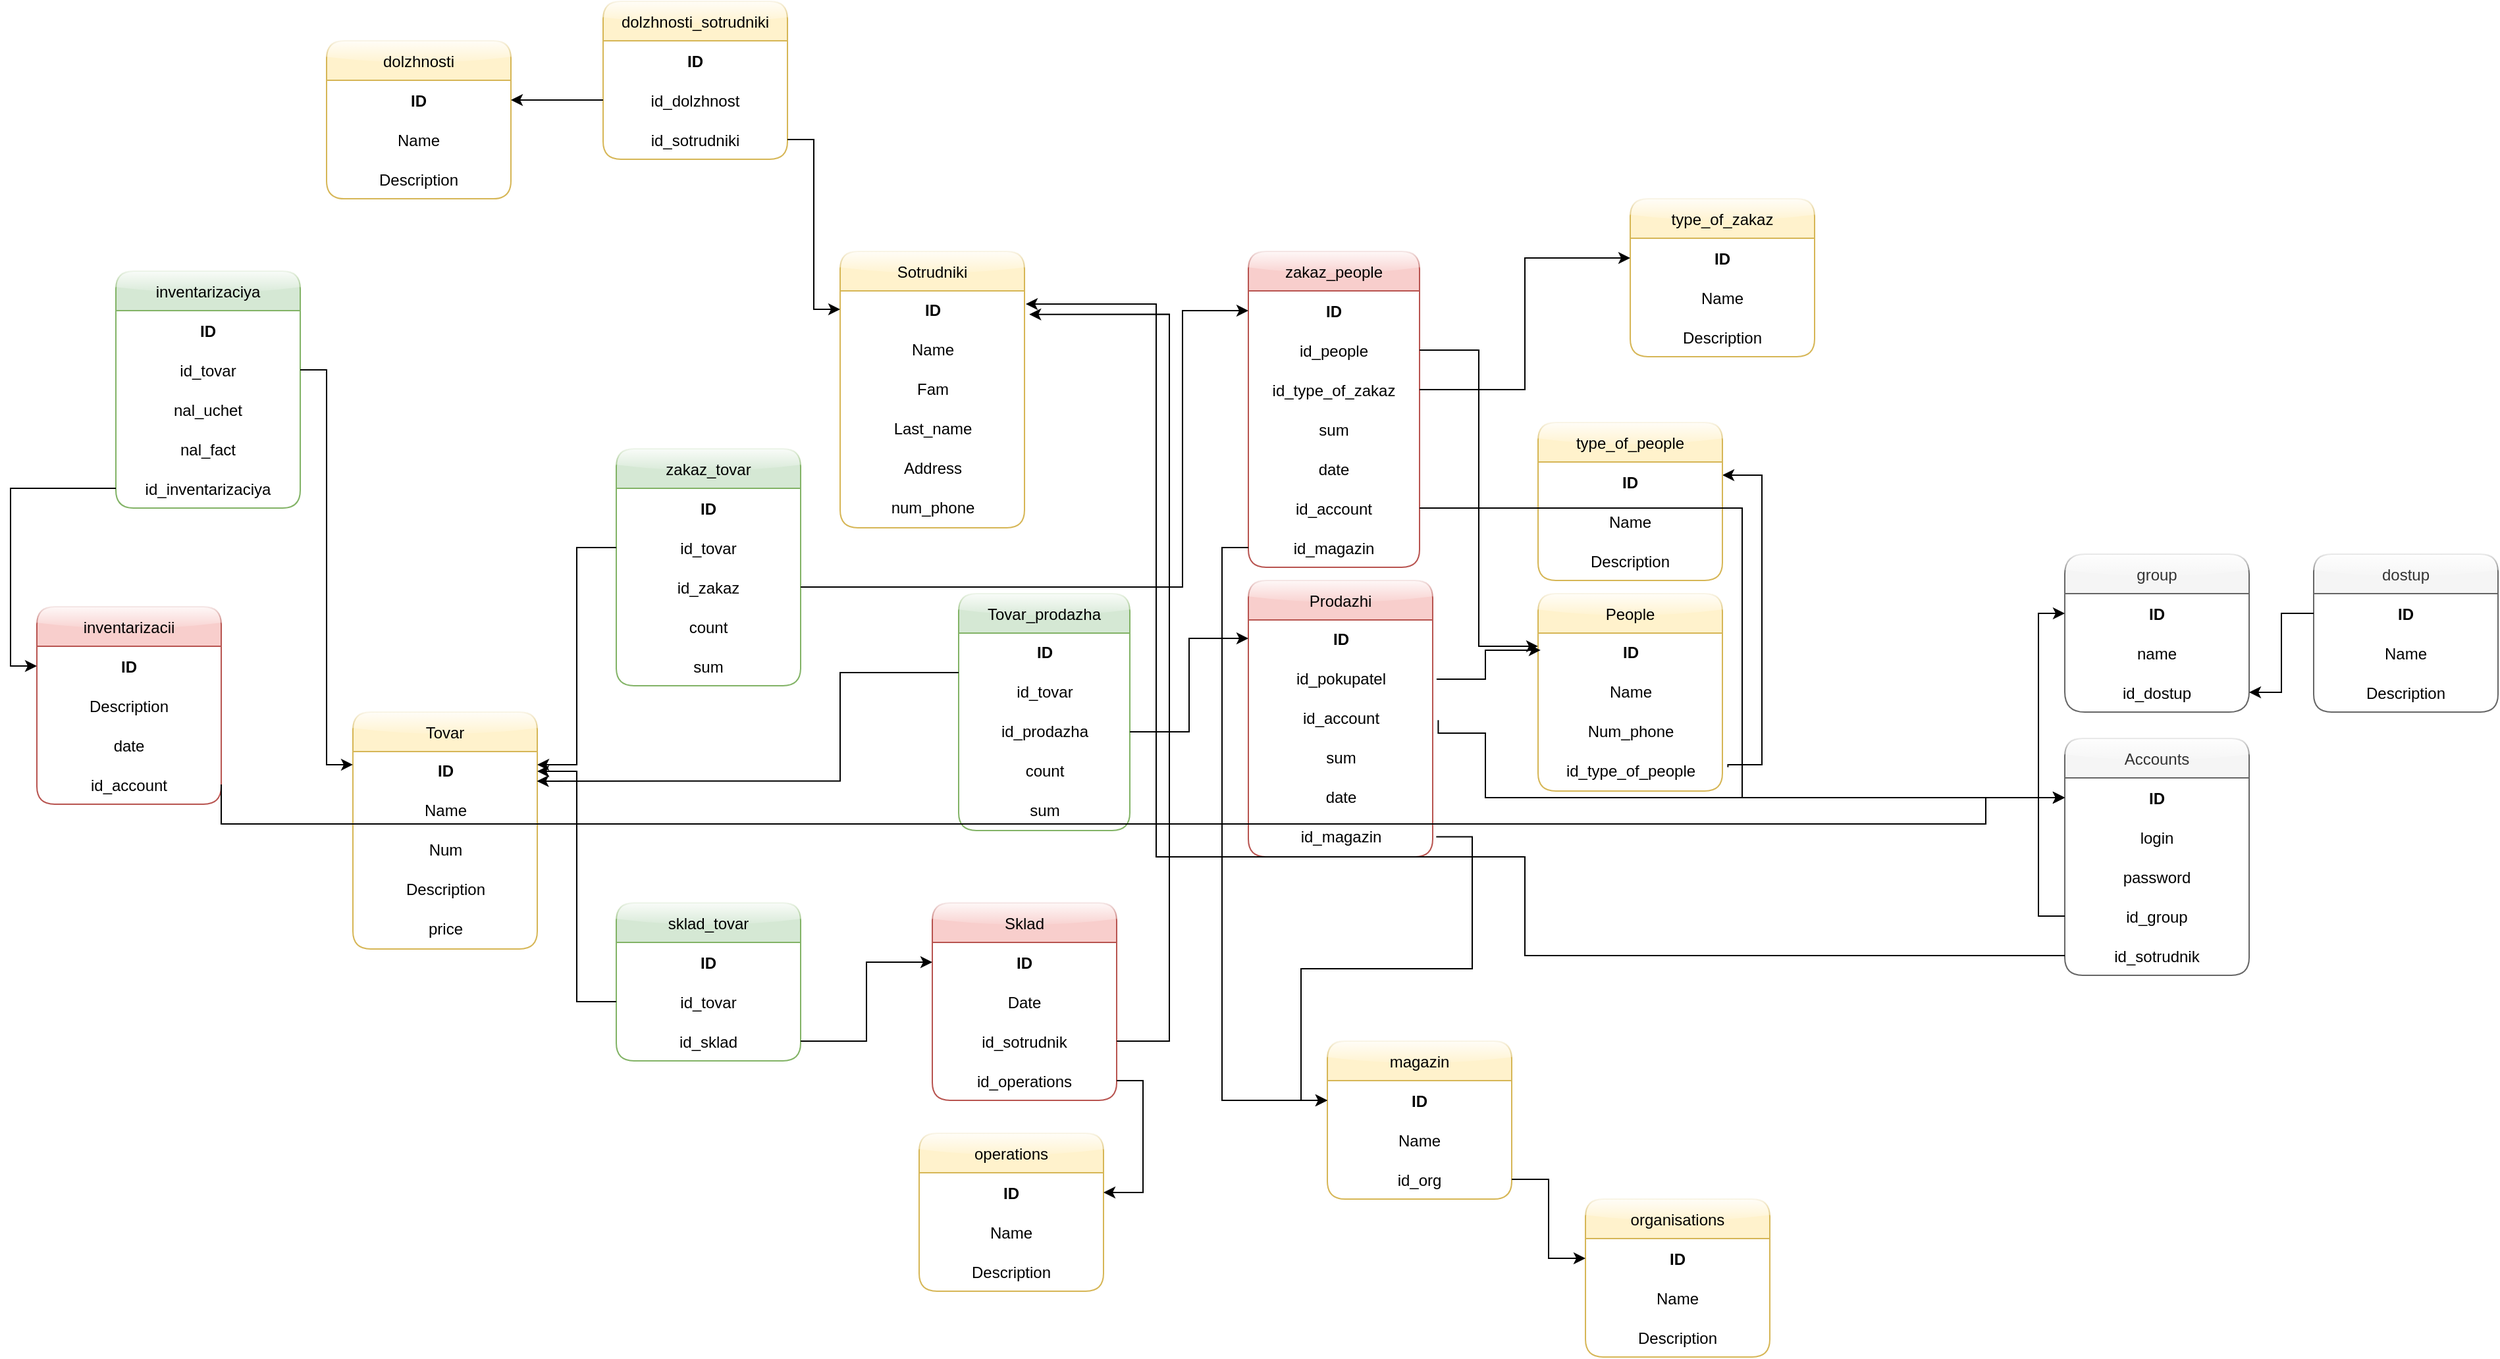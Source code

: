 <mxfile version="20.7.4" type="github">
  <diagram name="Page-1" id="efa7a0a1-bf9b-a30e-e6df-94a7791c09e9">
    <mxGraphModel dx="2095" dy="448" grid="1" gridSize="10" guides="1" tooltips="1" connect="1" arrows="1" fold="1" page="1" pageScale="1" pageWidth="826" pageHeight="1169" background="none" math="0" shadow="0">
      <root>
        <mxCell id="0" />
        <mxCell id="1" parent="0" />
        <mxCell id="s89cc9zzyMiPVLk8geK5-11" style="edgeStyle=orthogonalEdgeStyle;rounded=0;orthogonalLoop=1;jettySize=auto;html=1;exitX=1.03;exitY=0.395;exitDx=0;exitDy=0;exitPerimeter=0;" edge="1" parent="1" source="s89cc9zzyMiPVLk8geK5-10" target="s89cc9zzyMiPVLk8geK5-2">
          <mxGeometry relative="1" as="geometry">
            <mxPoint x="791" y="680" as="sourcePoint" />
            <Array as="points">
              <mxPoint x="794" y="670" />
              <mxPoint x="820" y="670" />
              <mxPoint x="820" y="450" />
            </Array>
          </mxGeometry>
        </mxCell>
        <mxCell id="ebfX2xSwdslehIs39QLn-114" value="People" style="swimlane;fontStyle=0;childLayout=stackLayout;horizontal=1;startSize=30;horizontalStack=0;resizeParent=1;resizeParentMax=0;resizeLast=0;collapsible=1;marginBottom=0;fillColor=#fff2cc;strokeColor=#d6b656;swimlaneFillColor=default;perimeterSpacing=1;rounded=1;shadow=0;sketch=0;glass=1;swimlaneLine=1;" parent="1" vertex="1">
          <mxGeometry x="650" y="540" width="140" height="150" as="geometry" />
        </mxCell>
        <mxCell id="ebfX2xSwdslehIs39QLn-123" value="&lt;div align=&quot;center&quot;&gt;&lt;b&gt;ID&lt;/b&gt;&lt;/div&gt;" style="text;html=1;align=center;verticalAlign=middle;resizable=0;points=[];autosize=1;strokeColor=none;fillColor=none;" parent="ebfX2xSwdslehIs39QLn-114" vertex="1">
          <mxGeometry y="30" width="140" height="30" as="geometry" />
        </mxCell>
        <mxCell id="ebfX2xSwdslehIs39QLn-129" value="Name" style="text;html=1;align=center;verticalAlign=middle;resizable=0;points=[];autosize=1;strokeColor=none;fillColor=none;" parent="ebfX2xSwdslehIs39QLn-114" vertex="1">
          <mxGeometry y="60" width="140" height="30" as="geometry" />
        </mxCell>
        <mxCell id="ebfX2xSwdslehIs39QLn-132" value="Num_phone" style="text;html=1;align=center;verticalAlign=middle;resizable=0;points=[];autosize=1;strokeColor=none;fillColor=none;" parent="ebfX2xSwdslehIs39QLn-114" vertex="1">
          <mxGeometry y="90" width="140" height="30" as="geometry" />
        </mxCell>
        <mxCell id="s89cc9zzyMiPVLk8geK5-10" value="id_type_of_people" style="text;html=1;align=center;verticalAlign=middle;resizable=0;points=[];autosize=1;strokeColor=none;fillColor=none;" vertex="1" parent="ebfX2xSwdslehIs39QLn-114">
          <mxGeometry y="120" width="140" height="30" as="geometry" />
        </mxCell>
        <mxCell id="wyc7OIWixu-rkBDjUx6X-9" style="edgeStyle=orthogonalEdgeStyle;rounded=0;orthogonalLoop=1;jettySize=auto;html=1;exitX=1.021;exitY=0.5;exitDx=0;exitDy=0;entryX=0.014;entryY=0.433;entryDx=0;entryDy=0;entryPerimeter=0;exitPerimeter=0;" parent="1" source="ebfX2xSwdslehIs39QLn-137" target="ebfX2xSwdslehIs39QLn-123" edge="1">
          <mxGeometry relative="1" as="geometry" />
        </mxCell>
        <mxCell id="s89cc9zzyMiPVLk8geK5-16" style="edgeStyle=orthogonalEdgeStyle;rounded=0;orthogonalLoop=1;jettySize=auto;html=1;exitX=1.03;exitY=0.538;exitDx=0;exitDy=0;entryX=0;entryY=0.5;entryDx=0;entryDy=0;exitPerimeter=0;" edge="1" parent="1" source="ebfX2xSwdslehIs39QLn-138" target="wyc7OIWixu-rkBDjUx6X-126">
          <mxGeometry relative="1" as="geometry">
            <Array as="points">
              <mxPoint x="610" y="646" />
              <mxPoint x="610" y="695" />
            </Array>
          </mxGeometry>
        </mxCell>
        <mxCell id="ebfX2xSwdslehIs39QLn-124" value="Prodazhi" style="swimlane;fontStyle=0;childLayout=stackLayout;horizontal=1;startSize=30;horizontalStack=0;resizeParent=1;resizeParentMax=0;resizeLast=0;collapsible=1;marginBottom=0;fillColor=#f8cecc;strokeColor=#b85450;swimlaneFillColor=default;rounded=1;shadow=0;sketch=0;glass=1;" parent="1" vertex="1">
          <mxGeometry x="430" y="530" width="140" height="210" as="geometry" />
        </mxCell>
        <mxCell id="ebfX2xSwdslehIs39QLn-125" value="&lt;div align=&quot;center&quot;&gt;&lt;b&gt;ID&lt;/b&gt;&lt;/div&gt;" style="text;html=1;align=center;verticalAlign=middle;resizable=0;points=[];autosize=1;strokeColor=none;fillColor=none;" parent="ebfX2xSwdslehIs39QLn-124" vertex="1">
          <mxGeometry y="30" width="140" height="30" as="geometry" />
        </mxCell>
        <mxCell id="ebfX2xSwdslehIs39QLn-137" value="id_pokupatel" style="text;html=1;align=center;verticalAlign=middle;resizable=0;points=[];autosize=1;strokeColor=none;fillColor=none;" parent="ebfX2xSwdslehIs39QLn-124" vertex="1">
          <mxGeometry y="60" width="140" height="30" as="geometry" />
        </mxCell>
        <mxCell id="ebfX2xSwdslehIs39QLn-138" value="id_account" style="text;html=1;align=center;verticalAlign=middle;resizable=0;points=[];autosize=1;strokeColor=none;fillColor=none;" parent="ebfX2xSwdslehIs39QLn-124" vertex="1">
          <mxGeometry y="90" width="140" height="30" as="geometry" />
        </mxCell>
        <mxCell id="wyc7OIWixu-rkBDjUx6X-6" value="sum" style="text;html=1;align=center;verticalAlign=middle;resizable=0;points=[];autosize=1;strokeColor=none;fillColor=none;" parent="ebfX2xSwdslehIs39QLn-124" vertex="1">
          <mxGeometry y="120" width="140" height="30" as="geometry" />
        </mxCell>
        <mxCell id="wyc7OIWixu-rkBDjUx6X-7" value="date" style="text;html=1;align=center;verticalAlign=middle;resizable=0;points=[];autosize=1;strokeColor=none;fillColor=none;rotation=0;" parent="ebfX2xSwdslehIs39QLn-124" vertex="1">
          <mxGeometry y="150" width="140" height="30" as="geometry" />
        </mxCell>
        <mxCell id="s89cc9zzyMiPVLk8geK5-20" value="id_magazin" style="text;html=1;align=center;verticalAlign=middle;resizable=0;points=[];autosize=1;strokeColor=none;fillColor=none;rotation=0;" vertex="1" parent="ebfX2xSwdslehIs39QLn-124">
          <mxGeometry y="180" width="140" height="30" as="geometry" />
        </mxCell>
        <mxCell id="wyc7OIWixu-rkBDjUx6X-10" value="Tovar_prodazha" style="swimlane;fontStyle=0;childLayout=stackLayout;horizontal=1;startSize=30;horizontalStack=0;resizeParent=1;resizeParentMax=0;resizeLast=0;collapsible=1;marginBottom=0;fillColor=#d5e8d4;strokeColor=#82b366;swimlaneFillColor=default;rounded=1;shadow=0;sketch=0;glass=1;" parent="1" vertex="1">
          <mxGeometry x="210" y="540" width="130" height="180" as="geometry" />
        </mxCell>
        <mxCell id="wyc7OIWixu-rkBDjUx6X-11" value="&lt;div align=&quot;center&quot;&gt;&lt;b&gt;ID&lt;/b&gt;&lt;/div&gt;" style="text;html=1;align=center;verticalAlign=middle;resizable=0;points=[];autosize=1;strokeColor=none;fillColor=none;" parent="wyc7OIWixu-rkBDjUx6X-10" vertex="1">
          <mxGeometry y="30" width="130" height="30" as="geometry" />
        </mxCell>
        <mxCell id="wyc7OIWixu-rkBDjUx6X-12" value="id_tovar" style="text;html=1;align=center;verticalAlign=middle;resizable=0;points=[];autosize=1;strokeColor=none;fillColor=none;" parent="wyc7OIWixu-rkBDjUx6X-10" vertex="1">
          <mxGeometry y="60" width="130" height="30" as="geometry" />
        </mxCell>
        <mxCell id="wyc7OIWixu-rkBDjUx6X-13" value="id_prodazha" style="text;html=1;align=center;verticalAlign=middle;resizable=0;points=[];autosize=1;strokeColor=none;fillColor=none;" parent="wyc7OIWixu-rkBDjUx6X-10" vertex="1">
          <mxGeometry y="90" width="130" height="30" as="geometry" />
        </mxCell>
        <mxCell id="wyc7OIWixu-rkBDjUx6X-14" value="count" style="text;html=1;align=center;verticalAlign=middle;resizable=0;points=[];autosize=1;strokeColor=none;fillColor=none;" parent="wyc7OIWixu-rkBDjUx6X-10" vertex="1">
          <mxGeometry y="120" width="130" height="30" as="geometry" />
        </mxCell>
        <mxCell id="wyc7OIWixu-rkBDjUx6X-15" value="sum" style="text;html=1;align=center;verticalAlign=middle;resizable=0;points=[];autosize=1;strokeColor=none;fillColor=none;" parent="wyc7OIWixu-rkBDjUx6X-10" vertex="1">
          <mxGeometry y="150" width="130" height="30" as="geometry" />
        </mxCell>
        <mxCell id="wyc7OIWixu-rkBDjUx6X-17" value="Tovar" style="swimlane;fontStyle=0;childLayout=stackLayout;horizontal=1;startSize=30;horizontalStack=0;resizeParent=1;resizeParentMax=0;resizeLast=0;collapsible=1;marginBottom=0;fillColor=#fff2cc;strokeColor=#d6b656;swimlaneFillColor=default;rounded=1;shadow=0;sketch=0;glass=1;" parent="1" vertex="1">
          <mxGeometry x="-250" y="630" width="140" height="180" as="geometry" />
        </mxCell>
        <mxCell id="wyc7OIWixu-rkBDjUx6X-18" value="&lt;div align=&quot;center&quot;&gt;&lt;b&gt;ID&lt;/b&gt;&lt;/div&gt;" style="text;html=1;align=center;verticalAlign=middle;resizable=0;points=[];autosize=1;strokeColor=none;fillColor=none;" parent="wyc7OIWixu-rkBDjUx6X-17" vertex="1">
          <mxGeometry y="30" width="140" height="30" as="geometry" />
        </mxCell>
        <mxCell id="wyc7OIWixu-rkBDjUx6X-19" value="Name" style="text;html=1;align=center;verticalAlign=middle;resizable=0;points=[];autosize=1;strokeColor=none;fillColor=none;" parent="wyc7OIWixu-rkBDjUx6X-17" vertex="1">
          <mxGeometry y="60" width="140" height="30" as="geometry" />
        </mxCell>
        <mxCell id="wyc7OIWixu-rkBDjUx6X-20" value="Num" style="text;html=1;align=center;verticalAlign=middle;resizable=0;points=[];autosize=1;strokeColor=none;fillColor=none;" parent="wyc7OIWixu-rkBDjUx6X-17" vertex="1">
          <mxGeometry y="90" width="140" height="30" as="geometry" />
        </mxCell>
        <mxCell id="wyc7OIWixu-rkBDjUx6X-21" value="Description" style="text;html=1;align=center;verticalAlign=middle;resizable=0;points=[];autosize=1;strokeColor=none;fillColor=none;" parent="wyc7OIWixu-rkBDjUx6X-17" vertex="1">
          <mxGeometry y="120" width="140" height="30" as="geometry" />
        </mxCell>
        <mxCell id="wyc7OIWixu-rkBDjUx6X-22" value="price" style="text;html=1;align=center;verticalAlign=middle;resizable=0;points=[];autosize=1;strokeColor=none;fillColor=none;" parent="wyc7OIWixu-rkBDjUx6X-17" vertex="1">
          <mxGeometry y="150" width="140" height="30" as="geometry" />
        </mxCell>
        <mxCell id="wyc7OIWixu-rkBDjUx6X-24" style="edgeStyle=orthogonalEdgeStyle;rounded=0;orthogonalLoop=1;jettySize=auto;html=1;entryX=0;entryY=0.467;entryDx=0;entryDy=0;entryPerimeter=0;" parent="1" source="wyc7OIWixu-rkBDjUx6X-13" target="ebfX2xSwdslehIs39QLn-125" edge="1">
          <mxGeometry relative="1" as="geometry" />
        </mxCell>
        <mxCell id="wyc7OIWixu-rkBDjUx6X-25" value="Sotrudniki" style="swimlane;fontStyle=0;childLayout=stackLayout;horizontal=1;startSize=30;horizontalStack=0;resizeParent=1;resizeParentMax=0;resizeLast=0;collapsible=1;marginBottom=0;fillColor=#fff2cc;strokeColor=#d6b656;gradientColor=none;swimlaneFillColor=default;rounded=1;shadow=0;sketch=0;glass=1;" parent="1" vertex="1">
          <mxGeometry x="120" y="280" width="140" height="210" as="geometry">
            <mxRectangle x="90" y="280" width="100" height="30" as="alternateBounds" />
          </mxGeometry>
        </mxCell>
        <mxCell id="wyc7OIWixu-rkBDjUx6X-26" value="&lt;div align=&quot;center&quot;&gt;&lt;b&gt;ID&lt;/b&gt;&lt;/div&gt;" style="text;html=1;align=center;verticalAlign=middle;resizable=0;points=[];autosize=1;strokeColor=none;fillColor=none;" parent="wyc7OIWixu-rkBDjUx6X-25" vertex="1">
          <mxGeometry y="30" width="140" height="30" as="geometry" />
        </mxCell>
        <mxCell id="wyc7OIWixu-rkBDjUx6X-27" value="Name" style="text;html=1;align=center;verticalAlign=middle;resizable=0;points=[];autosize=1;strokeColor=none;fillColor=none;" parent="wyc7OIWixu-rkBDjUx6X-25" vertex="1">
          <mxGeometry y="60" width="140" height="30" as="geometry" />
        </mxCell>
        <mxCell id="wyc7OIWixu-rkBDjUx6X-28" value="Fam" style="text;html=1;align=center;verticalAlign=middle;resizable=0;points=[];autosize=1;strokeColor=none;fillColor=none;" parent="wyc7OIWixu-rkBDjUx6X-25" vertex="1">
          <mxGeometry y="90" width="140" height="30" as="geometry" />
        </mxCell>
        <mxCell id="wyc7OIWixu-rkBDjUx6X-29" value="Last_name" style="text;html=1;align=center;verticalAlign=middle;resizable=0;points=[];autosize=1;strokeColor=none;fillColor=none;" parent="wyc7OIWixu-rkBDjUx6X-25" vertex="1">
          <mxGeometry y="120" width="140" height="30" as="geometry" />
        </mxCell>
        <mxCell id="wyc7OIWixu-rkBDjUx6X-42" value="Address" style="text;html=1;align=center;verticalAlign=middle;resizable=0;points=[];autosize=1;strokeColor=none;fillColor=none;" parent="wyc7OIWixu-rkBDjUx6X-25" vertex="1">
          <mxGeometry y="150" width="140" height="30" as="geometry" />
        </mxCell>
        <mxCell id="wyc7OIWixu-rkBDjUx6X-43" value="num_phone" style="text;html=1;align=center;verticalAlign=middle;resizable=0;points=[];autosize=1;strokeColor=none;fillColor=none;" parent="wyc7OIWixu-rkBDjUx6X-25" vertex="1">
          <mxGeometry y="180" width="140" height="30" as="geometry" />
        </mxCell>
        <mxCell id="wyc7OIWixu-rkBDjUx6X-46" value="dolzhnosti" style="swimlane;fontStyle=0;childLayout=stackLayout;horizontal=1;startSize=30;horizontalStack=0;resizeParent=1;resizeParentMax=0;resizeLast=0;collapsible=1;marginBottom=0;rounded=1;shadow=0;glass=1;sketch=0;gradientColor=none;fillColor=#fff2cc;strokeColor=#d6b656;swimlaneFillColor=default;" parent="1" vertex="1">
          <mxGeometry x="-270" y="120" width="140" height="120" as="geometry" />
        </mxCell>
        <mxCell id="wyc7OIWixu-rkBDjUx6X-47" value="ID" style="text;strokeColor=none;fillColor=none;align=center;verticalAlign=middle;spacingLeft=4;spacingRight=4;overflow=hidden;points=[[0,0.5],[1,0.5]];portConstraint=eastwest;rotatable=0;rounded=1;shadow=0;glass=1;sketch=0;fontStyle=1" parent="wyc7OIWixu-rkBDjUx6X-46" vertex="1">
          <mxGeometry y="30" width="140" height="30" as="geometry" />
        </mxCell>
        <mxCell id="wyc7OIWixu-rkBDjUx6X-55" value="Name" style="text;strokeColor=none;fillColor=none;align=center;verticalAlign=middle;spacingLeft=4;spacingRight=4;overflow=hidden;points=[[0,0.5],[1,0.5]];portConstraint=eastwest;rotatable=0;rounded=1;shadow=0;glass=1;sketch=0;fontStyle=0" parent="wyc7OIWixu-rkBDjUx6X-46" vertex="1">
          <mxGeometry y="60" width="140" height="30" as="geometry" />
        </mxCell>
        <mxCell id="wyc7OIWixu-rkBDjUx6X-56" value="Description" style="text;strokeColor=none;fillColor=none;align=center;verticalAlign=middle;spacingLeft=4;spacingRight=4;overflow=hidden;points=[[0,0.5],[1,0.5]];portConstraint=eastwest;rotatable=0;rounded=1;shadow=0;glass=1;sketch=0;fontStyle=0" parent="wyc7OIWixu-rkBDjUx6X-46" vertex="1">
          <mxGeometry y="90" width="140" height="30" as="geometry" />
        </mxCell>
        <mxCell id="wyc7OIWixu-rkBDjUx6X-57" value="dolzhnosti_sotrudniki" style="swimlane;fontStyle=0;childLayout=stackLayout;horizontal=1;startSize=30;horizontalStack=0;resizeParent=1;resizeParentMax=0;resizeLast=0;collapsible=1;marginBottom=0;rounded=1;shadow=0;glass=1;sketch=0;gradientColor=none;fillColor=#fff2cc;strokeColor=#d6b656;swimlaneFillColor=default;" parent="1" vertex="1">
          <mxGeometry x="-60" y="90" width="140" height="120" as="geometry" />
        </mxCell>
        <mxCell id="wyc7OIWixu-rkBDjUx6X-58" value="ID" style="text;strokeColor=none;fillColor=none;align=center;verticalAlign=middle;spacingLeft=4;spacingRight=4;overflow=hidden;points=[[0,0.5],[1,0.5]];portConstraint=eastwest;rotatable=0;rounded=1;shadow=0;glass=1;sketch=0;fontStyle=1" parent="wyc7OIWixu-rkBDjUx6X-57" vertex="1">
          <mxGeometry y="30" width="140" height="30" as="geometry" />
        </mxCell>
        <mxCell id="wyc7OIWixu-rkBDjUx6X-59" value="id_dolzhnost" style="text;strokeColor=none;fillColor=none;align=center;verticalAlign=middle;spacingLeft=4;spacingRight=4;overflow=hidden;points=[[0,0.5],[1,0.5]];portConstraint=eastwest;rotatable=0;rounded=1;shadow=0;glass=1;sketch=0;fontStyle=0" parent="wyc7OIWixu-rkBDjUx6X-57" vertex="1">
          <mxGeometry y="60" width="140" height="30" as="geometry" />
        </mxCell>
        <mxCell id="wyc7OIWixu-rkBDjUx6X-60" value="id_sotrudniki" style="text;strokeColor=none;fillColor=none;align=center;verticalAlign=middle;spacingLeft=4;spacingRight=4;overflow=hidden;points=[[0,0.5],[1,0.5]];portConstraint=eastwest;rotatable=0;rounded=1;shadow=0;glass=1;sketch=0;fontStyle=0" parent="wyc7OIWixu-rkBDjUx6X-57" vertex="1">
          <mxGeometry y="90" width="140" height="30" as="geometry" />
        </mxCell>
        <mxCell id="wyc7OIWixu-rkBDjUx6X-61" style="edgeStyle=orthogonalEdgeStyle;rounded=0;orthogonalLoop=1;jettySize=auto;html=1;exitX=0;exitY=0.5;exitDx=0;exitDy=0;entryX=1;entryY=0.5;entryDx=0;entryDy=0;" parent="1" source="wyc7OIWixu-rkBDjUx6X-59" target="wyc7OIWixu-rkBDjUx6X-47" edge="1">
          <mxGeometry relative="1" as="geometry" />
        </mxCell>
        <mxCell id="wyc7OIWixu-rkBDjUx6X-62" style="edgeStyle=orthogonalEdgeStyle;rounded=0;orthogonalLoop=1;jettySize=auto;html=1;exitX=1;exitY=0.5;exitDx=0;exitDy=0;entryX=0;entryY=0.467;entryDx=0;entryDy=0;entryPerimeter=0;" parent="1" source="wyc7OIWixu-rkBDjUx6X-60" target="wyc7OIWixu-rkBDjUx6X-26" edge="1">
          <mxGeometry relative="1" as="geometry" />
        </mxCell>
        <mxCell id="wyc7OIWixu-rkBDjUx6X-63" value="Sklad" style="swimlane;fontStyle=0;childLayout=stackLayout;horizontal=1;startSize=30;horizontalStack=0;resizeParent=1;resizeParentMax=0;resizeLast=0;collapsible=1;marginBottom=0;rounded=1;shadow=0;glass=1;sketch=0;fillColor=#f8cecc;strokeColor=#b85450;swimlaneFillColor=default;" parent="1" vertex="1">
          <mxGeometry x="190" y="775" width="140" height="150" as="geometry" />
        </mxCell>
        <mxCell id="wyc7OIWixu-rkBDjUx6X-64" value="ID" style="text;strokeColor=none;fillColor=none;align=center;verticalAlign=middle;spacingLeft=4;spacingRight=4;overflow=hidden;points=[[0,0.5],[1,0.5]];portConstraint=eastwest;rotatable=0;rounded=1;shadow=0;glass=1;sketch=0;fontStyle=1" parent="wyc7OIWixu-rkBDjUx6X-63" vertex="1">
          <mxGeometry y="30" width="140" height="30" as="geometry" />
        </mxCell>
        <mxCell id="wyc7OIWixu-rkBDjUx6X-65" value="Date" style="text;strokeColor=none;fillColor=none;align=center;verticalAlign=middle;spacingLeft=4;spacingRight=4;overflow=hidden;points=[[0,0.5],[1,0.5]];portConstraint=eastwest;rotatable=0;rounded=1;shadow=0;glass=1;sketch=0;fontStyle=0" parent="wyc7OIWixu-rkBDjUx6X-63" vertex="1">
          <mxGeometry y="60" width="140" height="30" as="geometry" />
        </mxCell>
        <mxCell id="wyc7OIWixu-rkBDjUx6X-66" value="id_sotrudnik" style="text;strokeColor=none;fillColor=none;align=center;verticalAlign=middle;spacingLeft=4;spacingRight=4;overflow=hidden;points=[[0,0.5],[1,0.5]];portConstraint=eastwest;rotatable=0;rounded=1;shadow=0;glass=1;sketch=0;fontStyle=0" parent="wyc7OIWixu-rkBDjUx6X-63" vertex="1">
          <mxGeometry y="90" width="140" height="30" as="geometry" />
        </mxCell>
        <mxCell id="wyc7OIWixu-rkBDjUx6X-67" value="id_operations" style="text;strokeColor=none;fillColor=none;align=center;verticalAlign=middle;spacingLeft=4;spacingRight=4;overflow=hidden;points=[[0,0.5],[1,0.5]];portConstraint=eastwest;rotatable=0;rounded=1;shadow=0;glass=1;sketch=0;fontStyle=0" parent="wyc7OIWixu-rkBDjUx6X-63" vertex="1">
          <mxGeometry y="120" width="140" height="30" as="geometry" />
        </mxCell>
        <mxCell id="wyc7OIWixu-rkBDjUx6X-68" value="operations" style="swimlane;fontStyle=0;childLayout=stackLayout;horizontal=1;startSize=30;horizontalStack=0;resizeParent=1;resizeParentMax=0;resizeLast=0;collapsible=1;marginBottom=0;rounded=1;shadow=0;glass=1;sketch=0;gradientColor=none;fillColor=#fff2cc;strokeColor=#d6b656;swimlaneFillColor=default;" parent="1" vertex="1">
          <mxGeometry x="180" y="950" width="140" height="120" as="geometry" />
        </mxCell>
        <mxCell id="wyc7OIWixu-rkBDjUx6X-69" value="ID" style="text;strokeColor=none;fillColor=none;align=center;verticalAlign=middle;spacingLeft=4;spacingRight=4;overflow=hidden;points=[[0,0.5],[1,0.5]];portConstraint=eastwest;rotatable=0;rounded=1;shadow=0;glass=1;sketch=0;fontStyle=1" parent="wyc7OIWixu-rkBDjUx6X-68" vertex="1">
          <mxGeometry y="30" width="140" height="30" as="geometry" />
        </mxCell>
        <mxCell id="wyc7OIWixu-rkBDjUx6X-70" value="Name" style="text;strokeColor=none;fillColor=none;align=center;verticalAlign=middle;spacingLeft=4;spacingRight=4;overflow=hidden;points=[[0,0.5],[1,0.5]];portConstraint=eastwest;rotatable=0;rounded=1;shadow=0;glass=1;sketch=0;fontStyle=0" parent="wyc7OIWixu-rkBDjUx6X-68" vertex="1">
          <mxGeometry y="60" width="140" height="30" as="geometry" />
        </mxCell>
        <mxCell id="wyc7OIWixu-rkBDjUx6X-71" value="Description" style="text;strokeColor=none;fillColor=none;align=center;verticalAlign=middle;spacingLeft=4;spacingRight=4;overflow=hidden;points=[[0,0.5],[1,0.5]];portConstraint=eastwest;rotatable=0;rounded=1;shadow=0;glass=1;sketch=0;fontStyle=0" parent="wyc7OIWixu-rkBDjUx6X-68" vertex="1">
          <mxGeometry y="90" width="140" height="30" as="geometry" />
        </mxCell>
        <mxCell id="wyc7OIWixu-rkBDjUx6X-77" style="edgeStyle=orthogonalEdgeStyle;rounded=0;orthogonalLoop=1;jettySize=auto;html=1;exitX=1;exitY=0.5;exitDx=0;exitDy=0;entryX=1;entryY=0.5;entryDx=0;entryDy=0;" parent="1" source="wyc7OIWixu-rkBDjUx6X-67" target="wyc7OIWixu-rkBDjUx6X-69" edge="1">
          <mxGeometry relative="1" as="geometry" />
        </mxCell>
        <mxCell id="wyc7OIWixu-rkBDjUx6X-79" value="sklad_tovar" style="swimlane;fontStyle=0;childLayout=stackLayout;horizontal=1;startSize=30;horizontalStack=0;resizeParent=1;resizeParentMax=0;resizeLast=0;collapsible=1;marginBottom=0;rounded=1;shadow=0;glass=1;sketch=0;fillColor=#d5e8d4;strokeColor=#82b366;swimlaneFillColor=default;" parent="1" vertex="1">
          <mxGeometry x="-50" y="775" width="140" height="120" as="geometry" />
        </mxCell>
        <mxCell id="wyc7OIWixu-rkBDjUx6X-80" value="ID" style="text;strokeColor=none;fillColor=none;align=center;verticalAlign=middle;spacingLeft=4;spacingRight=4;overflow=hidden;points=[[0,0.5],[1,0.5]];portConstraint=eastwest;rotatable=0;rounded=1;shadow=0;glass=1;sketch=0;fontStyle=1" parent="wyc7OIWixu-rkBDjUx6X-79" vertex="1">
          <mxGeometry y="30" width="140" height="30" as="geometry" />
        </mxCell>
        <mxCell id="wyc7OIWixu-rkBDjUx6X-81" value="id_tovar" style="text;strokeColor=none;fillColor=none;align=center;verticalAlign=middle;spacingLeft=4;spacingRight=4;overflow=hidden;points=[[0,0.5],[1,0.5]];portConstraint=eastwest;rotatable=0;rounded=1;shadow=0;glass=1;sketch=0;fontStyle=0" parent="wyc7OIWixu-rkBDjUx6X-79" vertex="1">
          <mxGeometry y="60" width="140" height="30" as="geometry" />
        </mxCell>
        <mxCell id="wyc7OIWixu-rkBDjUx6X-82" value="id_sklad" style="text;strokeColor=none;fillColor=none;align=center;verticalAlign=middle;spacingLeft=4;spacingRight=4;overflow=hidden;points=[[0,0.5],[1,0.5]];portConstraint=eastwest;rotatable=0;rounded=1;shadow=0;glass=1;sketch=0;fontStyle=0" parent="wyc7OIWixu-rkBDjUx6X-79" vertex="1">
          <mxGeometry y="90" width="140" height="30" as="geometry" />
        </mxCell>
        <mxCell id="wyc7OIWixu-rkBDjUx6X-83" style="edgeStyle=orthogonalEdgeStyle;rounded=0;orthogonalLoop=1;jettySize=auto;html=1;exitX=1;exitY=0.5;exitDx=0;exitDy=0;entryX=0;entryY=0.5;entryDx=0;entryDy=0;" parent="1" source="wyc7OIWixu-rkBDjUx6X-82" target="wyc7OIWixu-rkBDjUx6X-64" edge="1">
          <mxGeometry relative="1" as="geometry" />
        </mxCell>
        <mxCell id="wyc7OIWixu-rkBDjUx6X-85" style="edgeStyle=orthogonalEdgeStyle;rounded=0;orthogonalLoop=1;jettySize=auto;html=1;entryX=0.998;entryY=0.748;entryDx=0;entryDy=0;entryPerimeter=0;" parent="1" source="wyc7OIWixu-rkBDjUx6X-12" target="wyc7OIWixu-rkBDjUx6X-18" edge="1">
          <mxGeometry relative="1" as="geometry">
            <Array as="points">
              <mxPoint x="120" y="600" />
              <mxPoint x="120" y="682" />
            </Array>
          </mxGeometry>
        </mxCell>
        <mxCell id="wyc7OIWixu-rkBDjUx6X-86" style="edgeStyle=orthogonalEdgeStyle;rounded=0;orthogonalLoop=1;jettySize=auto;html=1;entryX=1;entryY=0.5;entryDx=0;entryDy=0;entryPerimeter=0;" parent="1" source="wyc7OIWixu-rkBDjUx6X-81" target="wyc7OIWixu-rkBDjUx6X-18" edge="1">
          <mxGeometry relative="1" as="geometry" />
        </mxCell>
        <mxCell id="wyc7OIWixu-rkBDjUx6X-87" value="zakaz_people" style="swimlane;fontStyle=0;childLayout=stackLayout;horizontal=1;startSize=30;horizontalStack=0;resizeParent=1;resizeParentMax=0;resizeLast=0;collapsible=1;marginBottom=0;rounded=1;shadow=0;glass=1;sketch=0;fillColor=#f8cecc;strokeColor=#b85450;swimlaneFillColor=default;" parent="1" vertex="1">
          <mxGeometry x="430" y="280" width="130" height="240" as="geometry" />
        </mxCell>
        <mxCell id="wyc7OIWixu-rkBDjUx6X-88" value="ID" style="text;align=center;verticalAlign=middle;spacingLeft=4;spacingRight=4;overflow=hidden;points=[[0,0.5],[1,0.5]];portConstraint=eastwest;rotatable=0;rounded=1;shadow=0;glass=1;sketch=0;fontStyle=1" parent="wyc7OIWixu-rkBDjUx6X-87" vertex="1">
          <mxGeometry y="30" width="130" height="30" as="geometry" />
        </mxCell>
        <mxCell id="wyc7OIWixu-rkBDjUx6X-89" value="id_people" style="text;strokeColor=none;fillColor=none;align=center;verticalAlign=middle;spacingLeft=4;spacingRight=4;overflow=hidden;points=[[0,0.5],[1,0.5]];portConstraint=eastwest;rotatable=0;rounded=1;shadow=0;glass=1;sketch=0;fontStyle=0" parent="wyc7OIWixu-rkBDjUx6X-87" vertex="1">
          <mxGeometry y="60" width="130" height="30" as="geometry" />
        </mxCell>
        <mxCell id="wyc7OIWixu-rkBDjUx6X-92" value="id_type_of_zakaz" style="text;strokeColor=none;fillColor=none;align=center;verticalAlign=middle;spacingLeft=4;spacingRight=4;overflow=hidden;points=[[0,0.5],[1,0.5]];portConstraint=eastwest;rotatable=0;rounded=1;shadow=0;glass=1;sketch=0;fontStyle=0" parent="wyc7OIWixu-rkBDjUx6X-87" vertex="1">
          <mxGeometry y="90" width="130" height="30" as="geometry" />
        </mxCell>
        <mxCell id="wyc7OIWixu-rkBDjUx6X-91" value="sum" style="text;strokeColor=none;fillColor=none;align=center;verticalAlign=middle;spacingLeft=4;spacingRight=4;overflow=hidden;points=[[0,0.5],[1,0.5]];portConstraint=eastwest;rotatable=0;rounded=1;shadow=0;glass=1;sketch=0;fontStyle=0" parent="wyc7OIWixu-rkBDjUx6X-87" vertex="1">
          <mxGeometry y="120" width="130" height="30" as="geometry" />
        </mxCell>
        <mxCell id="wyc7OIWixu-rkBDjUx6X-90" value="date" style="text;strokeColor=none;fillColor=none;align=center;verticalAlign=middle;spacingLeft=4;spacingRight=4;overflow=hidden;points=[[0,0.5],[1,0.5]];portConstraint=eastwest;rotatable=0;rounded=1;shadow=0;glass=1;sketch=0;fontStyle=0" parent="wyc7OIWixu-rkBDjUx6X-87" vertex="1">
          <mxGeometry y="150" width="130" height="30" as="geometry" />
        </mxCell>
        <mxCell id="s89cc9zzyMiPVLk8geK5-14" value="id_account" style="text;strokeColor=none;fillColor=none;align=center;verticalAlign=middle;spacingLeft=4;spacingRight=4;overflow=hidden;points=[[0,0.5],[1,0.5]];portConstraint=eastwest;rotatable=0;rounded=1;shadow=0;glass=1;sketch=0;fontStyle=0" vertex="1" parent="wyc7OIWixu-rkBDjUx6X-87">
          <mxGeometry y="180" width="130" height="30" as="geometry" />
        </mxCell>
        <mxCell id="s89cc9zzyMiPVLk8geK5-21" value="id_magazin" style="text;strokeColor=none;fillColor=none;align=center;verticalAlign=middle;spacingLeft=4;spacingRight=4;overflow=hidden;points=[[0,0.5],[1,0.5]];portConstraint=eastwest;rotatable=0;rounded=1;shadow=0;glass=1;sketch=0;fontStyle=0" vertex="1" parent="wyc7OIWixu-rkBDjUx6X-87">
          <mxGeometry y="210" width="130" height="30" as="geometry" />
        </mxCell>
        <mxCell id="wyc7OIWixu-rkBDjUx6X-93" value="zakaz_tovar" style="swimlane;fontStyle=0;childLayout=stackLayout;horizontal=1;startSize=30;horizontalStack=0;resizeParent=1;resizeParentMax=0;resizeLast=0;collapsible=1;marginBottom=0;rounded=1;shadow=0;glass=1;sketch=0;fillColor=#d5e8d4;strokeColor=#82b366;swimlaneFillColor=default;" parent="1" vertex="1">
          <mxGeometry x="-50" y="430" width="140" height="180" as="geometry" />
        </mxCell>
        <mxCell id="wyc7OIWixu-rkBDjUx6X-94" value="ID" style="text;strokeColor=none;fillColor=none;align=center;verticalAlign=middle;spacingLeft=4;spacingRight=4;overflow=hidden;points=[[0,0.5],[1,0.5]];portConstraint=eastwest;rotatable=0;rounded=1;shadow=0;glass=1;sketch=0;fontStyle=1" parent="wyc7OIWixu-rkBDjUx6X-93" vertex="1">
          <mxGeometry y="30" width="140" height="30" as="geometry" />
        </mxCell>
        <mxCell id="wyc7OIWixu-rkBDjUx6X-95" value="id_tovar" style="text;strokeColor=none;fillColor=none;align=center;verticalAlign=middle;spacingLeft=4;spacingRight=4;overflow=hidden;points=[[0,0.5],[1,0.5]];portConstraint=eastwest;rotatable=0;rounded=1;shadow=0;glass=1;sketch=0;fontStyle=0" parent="wyc7OIWixu-rkBDjUx6X-93" vertex="1">
          <mxGeometry y="60" width="140" height="30" as="geometry" />
        </mxCell>
        <mxCell id="wyc7OIWixu-rkBDjUx6X-96" value="id_zakaz" style="text;strokeColor=none;fillColor=none;align=center;verticalAlign=middle;spacingLeft=4;spacingRight=4;overflow=hidden;points=[[0,0.5],[1,0.5]];portConstraint=eastwest;rotatable=0;rounded=1;shadow=0;glass=1;sketch=0;fontStyle=0" parent="wyc7OIWixu-rkBDjUx6X-93" vertex="1">
          <mxGeometry y="90" width="140" height="30" as="geometry" />
        </mxCell>
        <mxCell id="wyc7OIWixu-rkBDjUx6X-97" value="count" style="text;strokeColor=none;fillColor=none;align=center;verticalAlign=middle;spacingLeft=4;spacingRight=4;overflow=hidden;points=[[0,0.5],[1,0.5]];portConstraint=eastwest;rotatable=0;rounded=1;shadow=0;glass=1;sketch=0;fontStyle=0" parent="wyc7OIWixu-rkBDjUx6X-93" vertex="1">
          <mxGeometry y="120" width="140" height="30" as="geometry" />
        </mxCell>
        <mxCell id="wyc7OIWixu-rkBDjUx6X-98" value="sum" style="text;strokeColor=none;fillColor=none;align=center;verticalAlign=middle;spacingLeft=4;spacingRight=4;overflow=hidden;points=[[0,0.5],[1,0.5]];portConstraint=eastwest;rotatable=0;rounded=1;shadow=0;glass=1;sketch=0;fontStyle=0" parent="wyc7OIWixu-rkBDjUx6X-93" vertex="1">
          <mxGeometry y="150" width="140" height="30" as="geometry" />
        </mxCell>
        <mxCell id="wyc7OIWixu-rkBDjUx6X-99" style="edgeStyle=orthogonalEdgeStyle;rounded=0;orthogonalLoop=1;jettySize=auto;html=1;exitX=0;exitY=0.5;exitDx=0;exitDy=0;entryX=1;entryY=0.333;entryDx=0;entryDy=0;entryPerimeter=0;" parent="1" source="wyc7OIWixu-rkBDjUx6X-95" target="wyc7OIWixu-rkBDjUx6X-18" edge="1">
          <mxGeometry relative="1" as="geometry" />
        </mxCell>
        <mxCell id="wyc7OIWixu-rkBDjUx6X-101" value="type_of_zakaz" style="swimlane;fontStyle=0;childLayout=stackLayout;horizontal=1;startSize=30;horizontalStack=0;resizeParent=1;resizeParentMax=0;resizeLast=0;collapsible=1;marginBottom=0;rounded=1;shadow=0;glass=1;sketch=0;gradientColor=none;fillColor=#fff2cc;strokeColor=#d6b656;swimlaneFillColor=default;" parent="1" vertex="1">
          <mxGeometry x="720" y="240" width="140" height="120" as="geometry" />
        </mxCell>
        <mxCell id="wyc7OIWixu-rkBDjUx6X-102" value="ID" style="text;strokeColor=none;fillColor=none;align=center;verticalAlign=middle;spacingLeft=4;spacingRight=4;overflow=hidden;points=[[0,0.5],[1,0.5]];portConstraint=eastwest;rotatable=0;rounded=1;shadow=0;glass=1;sketch=0;fontStyle=1" parent="wyc7OIWixu-rkBDjUx6X-101" vertex="1">
          <mxGeometry y="30" width="140" height="30" as="geometry" />
        </mxCell>
        <mxCell id="wyc7OIWixu-rkBDjUx6X-103" value="Name" style="text;strokeColor=none;fillColor=none;align=center;verticalAlign=middle;spacingLeft=4;spacingRight=4;overflow=hidden;points=[[0,0.5],[1,0.5]];portConstraint=eastwest;rotatable=0;rounded=1;shadow=0;glass=1;sketch=0;fontStyle=0" parent="wyc7OIWixu-rkBDjUx6X-101" vertex="1">
          <mxGeometry y="60" width="140" height="30" as="geometry" />
        </mxCell>
        <mxCell id="wyc7OIWixu-rkBDjUx6X-104" value="Description" style="text;strokeColor=none;fillColor=none;align=center;verticalAlign=middle;spacingLeft=4;spacingRight=4;overflow=hidden;points=[[0,0.5],[1,0.5]];portConstraint=eastwest;rotatable=0;rounded=1;shadow=0;glass=1;sketch=0;fontStyle=0" parent="wyc7OIWixu-rkBDjUx6X-101" vertex="1">
          <mxGeometry y="90" width="140" height="30" as="geometry" />
        </mxCell>
        <mxCell id="wyc7OIWixu-rkBDjUx6X-105" style="edgeStyle=orthogonalEdgeStyle;rounded=0;orthogonalLoop=1;jettySize=auto;html=1;exitX=1;exitY=0.5;exitDx=0;exitDy=0;entryX=0;entryY=0.5;entryDx=0;entryDy=0;" parent="1" source="wyc7OIWixu-rkBDjUx6X-92" target="wyc7OIWixu-rkBDjUx6X-102" edge="1">
          <mxGeometry relative="1" as="geometry" />
        </mxCell>
        <mxCell id="wyc7OIWixu-rkBDjUx6X-106" style="edgeStyle=orthogonalEdgeStyle;rounded=0;orthogonalLoop=1;jettySize=auto;html=1;exitX=1;exitY=0.5;exitDx=0;exitDy=0;entryX=0;entryY=0.333;entryDx=0;entryDy=0;entryPerimeter=0;" parent="1" source="wyc7OIWixu-rkBDjUx6X-89" target="ebfX2xSwdslehIs39QLn-123" edge="1">
          <mxGeometry relative="1" as="geometry" />
        </mxCell>
        <mxCell id="wyc7OIWixu-rkBDjUx6X-107" style="edgeStyle=orthogonalEdgeStyle;rounded=0;orthogonalLoop=1;jettySize=auto;html=1;exitX=1;exitY=0.5;exitDx=0;exitDy=0;entryX=0;entryY=0.5;entryDx=0;entryDy=0;" parent="1" source="wyc7OIWixu-rkBDjUx6X-96" target="wyc7OIWixu-rkBDjUx6X-88" edge="1">
          <mxGeometry relative="1" as="geometry">
            <Array as="points">
              <mxPoint x="380" y="535" />
              <mxPoint x="380" y="325" />
            </Array>
          </mxGeometry>
        </mxCell>
        <mxCell id="wyc7OIWixu-rkBDjUx6X-111" value="inventarizaciya" style="swimlane;fontStyle=0;childLayout=stackLayout;horizontal=1;startSize=30;horizontalStack=0;resizeParent=1;resizeParentMax=0;resizeLast=0;collapsible=1;marginBottom=0;rounded=1;shadow=0;glass=1;sketch=0;fillColor=#d5e8d4;strokeColor=#82b366;swimlaneFillColor=default;" parent="1" vertex="1">
          <mxGeometry x="-430" y="295" width="140" height="180" as="geometry" />
        </mxCell>
        <mxCell id="wyc7OIWixu-rkBDjUx6X-112" value="ID" style="text;strokeColor=none;fillColor=none;align=center;verticalAlign=middle;spacingLeft=4;spacingRight=4;overflow=hidden;points=[[0,0.5],[1,0.5]];portConstraint=eastwest;rotatable=0;rounded=1;shadow=0;glass=1;sketch=0;fontStyle=1" parent="wyc7OIWixu-rkBDjUx6X-111" vertex="1">
          <mxGeometry y="30" width="140" height="30" as="geometry" />
        </mxCell>
        <mxCell id="wyc7OIWixu-rkBDjUx6X-113" value="id_tovar" style="text;strokeColor=none;fillColor=none;align=center;verticalAlign=middle;spacingLeft=4;spacingRight=4;overflow=hidden;points=[[0,0.5],[1,0.5]];portConstraint=eastwest;rotatable=0;rounded=1;shadow=0;glass=1;sketch=0;fontStyle=0" parent="wyc7OIWixu-rkBDjUx6X-111" vertex="1">
          <mxGeometry y="60" width="140" height="30" as="geometry" />
        </mxCell>
        <mxCell id="wyc7OIWixu-rkBDjUx6X-115" value="nal_uchet" style="text;strokeColor=none;fillColor=none;align=center;verticalAlign=middle;spacingLeft=4;spacingRight=4;overflow=hidden;points=[[0,0.5],[1,0.5]];portConstraint=eastwest;rotatable=0;rounded=1;shadow=0;glass=1;sketch=0;fontStyle=0" parent="wyc7OIWixu-rkBDjUx6X-111" vertex="1">
          <mxGeometry y="90" width="140" height="30" as="geometry" />
        </mxCell>
        <mxCell id="wyc7OIWixu-rkBDjUx6X-116" value="nal_fact" style="text;strokeColor=none;fillColor=none;align=center;verticalAlign=middle;spacingLeft=4;spacingRight=4;overflow=hidden;points=[[0,0.5],[1,0.5]];portConstraint=eastwest;rotatable=0;rounded=1;shadow=0;glass=1;sketch=0;fontStyle=0" parent="wyc7OIWixu-rkBDjUx6X-111" vertex="1">
          <mxGeometry y="120" width="140" height="30" as="geometry" />
        </mxCell>
        <mxCell id="s89cc9zzyMiPVLk8geK5-18" value="id_inventarizaciya" style="text;strokeColor=none;fillColor=none;align=center;verticalAlign=middle;spacingLeft=4;spacingRight=4;overflow=hidden;points=[[0,0.5],[1,0.5]];portConstraint=eastwest;rotatable=0;rounded=1;shadow=0;glass=1;sketch=0;fontStyle=0" vertex="1" parent="wyc7OIWixu-rkBDjUx6X-111">
          <mxGeometry y="150" width="140" height="30" as="geometry" />
        </mxCell>
        <mxCell id="wyc7OIWixu-rkBDjUx6X-117" style="edgeStyle=orthogonalEdgeStyle;rounded=0;orthogonalLoop=1;jettySize=auto;html=1;exitX=1;exitY=0.5;exitDx=0;exitDy=0;entryX=0;entryY=0.333;entryDx=0;entryDy=0;entryPerimeter=0;" parent="1" source="wyc7OIWixu-rkBDjUx6X-113" target="wyc7OIWixu-rkBDjUx6X-18" edge="1">
          <mxGeometry relative="1" as="geometry" />
        </mxCell>
        <mxCell id="wyc7OIWixu-rkBDjUx6X-119" value="inventarizacii" style="swimlane;fontStyle=0;childLayout=stackLayout;horizontal=1;startSize=30;horizontalStack=0;resizeParent=1;resizeParentMax=0;resizeLast=0;collapsible=1;marginBottom=0;rounded=1;shadow=0;glass=1;sketch=0;fillColor=#f8cecc;strokeColor=#b85450;swimlaneFillColor=default;" parent="1" vertex="1">
          <mxGeometry x="-490" y="550" width="140" height="150" as="geometry" />
        </mxCell>
        <mxCell id="wyc7OIWixu-rkBDjUx6X-120" value="ID" style="text;strokeColor=none;fillColor=none;align=center;verticalAlign=middle;spacingLeft=4;spacingRight=4;overflow=hidden;points=[[0,0.5],[1,0.5]];portConstraint=eastwest;rotatable=0;rounded=1;shadow=0;glass=1;sketch=0;fontStyle=1" parent="wyc7OIWixu-rkBDjUx6X-119" vertex="1">
          <mxGeometry y="30" width="140" height="30" as="geometry" />
        </mxCell>
        <mxCell id="wyc7OIWixu-rkBDjUx6X-122" value="Description" style="text;strokeColor=none;fillColor=none;align=center;verticalAlign=middle;spacingLeft=4;spacingRight=4;overflow=hidden;points=[[0,0.5],[1,0.5]];portConstraint=eastwest;rotatable=0;rounded=1;shadow=0;glass=1;sketch=0;fontStyle=0" parent="wyc7OIWixu-rkBDjUx6X-119" vertex="1">
          <mxGeometry y="60" width="140" height="30" as="geometry" />
        </mxCell>
        <mxCell id="wyc7OIWixu-rkBDjUx6X-145" value="date" style="text;strokeColor=none;fillColor=none;align=center;verticalAlign=middle;spacingLeft=4;spacingRight=4;overflow=hidden;points=[[0,0.5],[1,0.5]];portConstraint=eastwest;rotatable=0;rounded=1;shadow=0;glass=1;sketch=0;fontStyle=0" parent="wyc7OIWixu-rkBDjUx6X-119" vertex="1">
          <mxGeometry y="90" width="140" height="30" as="geometry" />
        </mxCell>
        <mxCell id="wyc7OIWixu-rkBDjUx6X-147" value="id_account" style="text;strokeColor=none;fillColor=none;align=center;verticalAlign=middle;spacingLeft=4;spacingRight=4;overflow=hidden;points=[[0,0.5],[1,0.5]];portConstraint=eastwest;rotatable=0;rounded=1;shadow=0;glass=1;sketch=0;fontStyle=0" parent="wyc7OIWixu-rkBDjUx6X-119" vertex="1">
          <mxGeometry y="120" width="140" height="30" as="geometry" />
        </mxCell>
        <mxCell id="wyc7OIWixu-rkBDjUx6X-124" style="edgeStyle=orthogonalEdgeStyle;rounded=0;orthogonalLoop=1;jettySize=auto;html=1;exitX=1;exitY=0.5;exitDx=0;exitDy=0;entryX=1.026;entryY=0.594;entryDx=0;entryDy=0;entryPerimeter=0;" parent="1" source="wyc7OIWixu-rkBDjUx6X-66" target="wyc7OIWixu-rkBDjUx6X-26" edge="1">
          <mxGeometry relative="1" as="geometry">
            <Array as="points">
              <mxPoint x="370" y="880" />
              <mxPoint x="370" y="328" />
            </Array>
          </mxGeometry>
        </mxCell>
        <mxCell id="wyc7OIWixu-rkBDjUx6X-125" value="Accounts" style="swimlane;fontStyle=0;childLayout=stackLayout;horizontal=1;startSize=30;horizontalStack=0;resizeParent=1;resizeParentMax=0;resizeLast=0;collapsible=1;marginBottom=0;rounded=1;shadow=0;glass=1;sketch=0;fillColor=#f5f5f5;strokeColor=#666666;swimlaneFillColor=default;fontColor=#333333;" parent="1" vertex="1">
          <mxGeometry x="1050" y="650" width="140" height="180" as="geometry" />
        </mxCell>
        <mxCell id="wyc7OIWixu-rkBDjUx6X-126" value="ID" style="text;strokeColor=none;fillColor=none;align=center;verticalAlign=middle;spacingLeft=4;spacingRight=4;overflow=hidden;points=[[0,0.5],[1,0.5]];portConstraint=eastwest;rotatable=0;rounded=1;shadow=0;glass=1;sketch=0;fontStyle=1" parent="wyc7OIWixu-rkBDjUx6X-125" vertex="1">
          <mxGeometry y="30" width="140" height="30" as="geometry" />
        </mxCell>
        <mxCell id="wyc7OIWixu-rkBDjUx6X-127" value="login" style="text;strokeColor=none;fillColor=none;align=center;verticalAlign=middle;spacingLeft=4;spacingRight=4;overflow=hidden;points=[[0,0.5],[1,0.5]];portConstraint=eastwest;rotatable=0;rounded=1;shadow=0;glass=1;sketch=0;fontStyle=0" parent="wyc7OIWixu-rkBDjUx6X-125" vertex="1">
          <mxGeometry y="60" width="140" height="30" as="geometry" />
        </mxCell>
        <mxCell id="wyc7OIWixu-rkBDjUx6X-128" value="password" style="text;strokeColor=none;fillColor=none;align=center;verticalAlign=middle;spacingLeft=4;spacingRight=4;overflow=hidden;points=[[0,0.5],[1,0.5]];portConstraint=eastwest;rotatable=0;rounded=1;shadow=0;glass=1;sketch=0;fontStyle=0" parent="wyc7OIWixu-rkBDjUx6X-125" vertex="1">
          <mxGeometry y="90" width="140" height="30" as="geometry" />
        </mxCell>
        <mxCell id="wyc7OIWixu-rkBDjUx6X-129" value="id_group" style="text;strokeColor=none;fillColor=none;align=center;verticalAlign=middle;spacingLeft=4;spacingRight=4;overflow=hidden;points=[[0,0.5],[1,0.5]];portConstraint=eastwest;rotatable=0;rounded=1;shadow=0;glass=1;sketch=0;fontStyle=0" parent="wyc7OIWixu-rkBDjUx6X-125" vertex="1">
          <mxGeometry y="120" width="140" height="30" as="geometry" />
        </mxCell>
        <mxCell id="ggFJLRJtc0k7eeuSYfM3-14" value="id_sotrudnik" style="text;strokeColor=none;fillColor=none;align=center;verticalAlign=middle;spacingLeft=4;spacingRight=4;overflow=hidden;points=[[0,0.5],[1,0.5]];portConstraint=eastwest;rotatable=0;rounded=1;shadow=0;glass=1;sketch=0;fontStyle=0" parent="wyc7OIWixu-rkBDjUx6X-125" vertex="1">
          <mxGeometry y="150" width="140" height="30" as="geometry" />
        </mxCell>
        <mxCell id="wyc7OIWixu-rkBDjUx6X-130" value="group" style="swimlane;fontStyle=0;childLayout=stackLayout;horizontal=1;startSize=30;horizontalStack=0;resizeParent=1;resizeParentMax=0;resizeLast=0;collapsible=1;marginBottom=0;rounded=1;shadow=0;glass=1;sketch=0;fillColor=#f5f5f5;strokeColor=#666666;swimlaneFillColor=default;fontColor=#333333;arcSize=17;" parent="1" vertex="1">
          <mxGeometry x="1050" y="510" width="140" height="120" as="geometry" />
        </mxCell>
        <mxCell id="wyc7OIWixu-rkBDjUx6X-131" value="ID" style="text;strokeColor=none;fillColor=none;align=center;verticalAlign=middle;spacingLeft=4;spacingRight=4;overflow=hidden;points=[[0,0.5],[1,0.5]];portConstraint=eastwest;rotatable=0;rounded=1;shadow=0;glass=1;sketch=0;fontStyle=1" parent="wyc7OIWixu-rkBDjUx6X-130" vertex="1">
          <mxGeometry y="30" width="140" height="30" as="geometry" />
        </mxCell>
        <mxCell id="wyc7OIWixu-rkBDjUx6X-132" value="name" style="text;strokeColor=none;fillColor=none;align=center;verticalAlign=middle;spacingLeft=4;spacingRight=4;overflow=hidden;points=[[0,0.5],[1,0.5]];portConstraint=eastwest;rotatable=0;rounded=1;shadow=0;glass=1;sketch=0;fontStyle=0" parent="wyc7OIWixu-rkBDjUx6X-130" vertex="1">
          <mxGeometry y="60" width="140" height="30" as="geometry" />
        </mxCell>
        <mxCell id="wyc7OIWixu-rkBDjUx6X-134" value="id_dostup" style="text;strokeColor=none;fillColor=none;align=center;verticalAlign=middle;spacingLeft=4;spacingRight=4;overflow=hidden;points=[[0,0.5],[1,0.5]];portConstraint=eastwest;rotatable=0;rounded=1;shadow=0;glass=1;sketch=0;fontStyle=0" parent="wyc7OIWixu-rkBDjUx6X-130" vertex="1">
          <mxGeometry y="90" width="140" height="30" as="geometry" />
        </mxCell>
        <mxCell id="wyc7OIWixu-rkBDjUx6X-135" value="dostup" style="swimlane;fontStyle=0;childLayout=stackLayout;horizontal=1;startSize=30;horizontalStack=0;resizeParent=1;resizeParentMax=0;resizeLast=0;collapsible=1;marginBottom=0;rounded=1;shadow=0;glass=1;sketch=0;fillColor=#f5f5f5;strokeColor=#666666;swimlaneFillColor=default;fontColor=#333333;" parent="1" vertex="1">
          <mxGeometry x="1239" y="510" width="140" height="120" as="geometry" />
        </mxCell>
        <mxCell id="wyc7OIWixu-rkBDjUx6X-136" value="ID" style="text;strokeColor=none;fillColor=none;align=center;verticalAlign=middle;spacingLeft=4;spacingRight=4;overflow=hidden;points=[[0,0.5],[1,0.5]];portConstraint=eastwest;rotatable=0;rounded=1;shadow=0;glass=1;sketch=0;fontStyle=1" parent="wyc7OIWixu-rkBDjUx6X-135" vertex="1">
          <mxGeometry y="30" width="140" height="30" as="geometry" />
        </mxCell>
        <mxCell id="wyc7OIWixu-rkBDjUx6X-137" value="Name" style="text;strokeColor=none;fillColor=none;align=center;verticalAlign=middle;spacingLeft=4;spacingRight=4;overflow=hidden;points=[[0,0.5],[1,0.5]];portConstraint=eastwest;rotatable=0;rounded=1;shadow=0;glass=1;sketch=0;fontStyle=0" parent="wyc7OIWixu-rkBDjUx6X-135" vertex="1">
          <mxGeometry y="60" width="140" height="30" as="geometry" />
        </mxCell>
        <mxCell id="wyc7OIWixu-rkBDjUx6X-138" value="Description" style="text;strokeColor=none;fillColor=none;align=center;verticalAlign=middle;spacingLeft=4;spacingRight=4;overflow=hidden;points=[[0,0.5],[1,0.5]];portConstraint=eastwest;rotatable=0;rounded=1;shadow=0;glass=1;sketch=0;fontStyle=0" parent="wyc7OIWixu-rkBDjUx6X-135" vertex="1">
          <mxGeometry y="90" width="140" height="30" as="geometry" />
        </mxCell>
        <mxCell id="wyc7OIWixu-rkBDjUx6X-139" style="edgeStyle=orthogonalEdgeStyle;rounded=0;orthogonalLoop=1;jettySize=auto;html=1;exitX=0;exitY=0.5;exitDx=0;exitDy=0;entryX=1;entryY=0.5;entryDx=0;entryDy=0;" parent="1" source="wyc7OIWixu-rkBDjUx6X-136" target="wyc7OIWixu-rkBDjUx6X-134" edge="1">
          <mxGeometry relative="1" as="geometry" />
        </mxCell>
        <mxCell id="wyc7OIWixu-rkBDjUx6X-140" style="edgeStyle=orthogonalEdgeStyle;rounded=0;orthogonalLoop=1;jettySize=auto;html=1;exitX=0;exitY=0.5;exitDx=0;exitDy=0;entryX=0;entryY=0.5;entryDx=0;entryDy=0;" parent="1" source="wyc7OIWixu-rkBDjUx6X-129" target="wyc7OIWixu-rkBDjUx6X-131" edge="1">
          <mxGeometry relative="1" as="geometry" />
        </mxCell>
        <mxCell id="ggFJLRJtc0k7eeuSYfM3-5" value="organisations" style="swimlane;fontStyle=0;childLayout=stackLayout;horizontal=1;startSize=30;horizontalStack=0;resizeParent=1;resizeParentMax=0;resizeLast=0;collapsible=1;marginBottom=0;rounded=1;shadow=0;glass=1;sketch=0;gradientColor=none;fillColor=#fff2cc;strokeColor=#d6b656;swimlaneFillColor=default;" parent="1" vertex="1">
          <mxGeometry x="686" y="1000" width="140" height="120" as="geometry" />
        </mxCell>
        <mxCell id="ggFJLRJtc0k7eeuSYfM3-6" value="ID" style="text;strokeColor=none;fillColor=none;align=center;verticalAlign=middle;spacingLeft=4;spacingRight=4;overflow=hidden;points=[[0,0.5],[1,0.5]];portConstraint=eastwest;rotatable=0;rounded=1;shadow=0;glass=1;sketch=0;fontStyle=1" parent="ggFJLRJtc0k7eeuSYfM3-5" vertex="1">
          <mxGeometry y="30" width="140" height="30" as="geometry" />
        </mxCell>
        <mxCell id="ggFJLRJtc0k7eeuSYfM3-7" value="Name" style="text;strokeColor=none;fillColor=none;align=center;verticalAlign=middle;spacingLeft=4;spacingRight=4;overflow=hidden;points=[[0,0.5],[1,0.5]];portConstraint=eastwest;rotatable=0;rounded=1;shadow=0;glass=1;sketch=0;fontStyle=0" parent="ggFJLRJtc0k7eeuSYfM3-5" vertex="1">
          <mxGeometry y="60" width="140" height="30" as="geometry" />
        </mxCell>
        <mxCell id="ggFJLRJtc0k7eeuSYfM3-8" value="Description" style="text;strokeColor=none;fillColor=none;align=center;verticalAlign=middle;spacingLeft=4;spacingRight=4;overflow=hidden;points=[[0,0.5],[1,0.5]];portConstraint=eastwest;rotatable=0;rounded=1;shadow=0;glass=1;sketch=0;fontStyle=0" parent="ggFJLRJtc0k7eeuSYfM3-5" vertex="1">
          <mxGeometry y="90" width="140" height="30" as="geometry" />
        </mxCell>
        <mxCell id="ggFJLRJtc0k7eeuSYfM3-9" value="magazin" style="swimlane;fontStyle=0;childLayout=stackLayout;horizontal=1;startSize=30;horizontalStack=0;resizeParent=1;resizeParentMax=0;resizeLast=0;collapsible=1;marginBottom=0;rounded=1;shadow=0;glass=1;sketch=0;gradientColor=none;fillColor=#fff2cc;strokeColor=#d6b656;swimlaneFillColor=default;" parent="1" vertex="1">
          <mxGeometry x="490" y="880" width="140" height="120" as="geometry" />
        </mxCell>
        <mxCell id="ggFJLRJtc0k7eeuSYfM3-10" value="ID" style="text;strokeColor=none;fillColor=none;align=center;verticalAlign=middle;spacingLeft=4;spacingRight=4;overflow=hidden;points=[[0,0.5],[1,0.5]];portConstraint=eastwest;rotatable=0;rounded=1;shadow=0;glass=1;sketch=0;fontStyle=1" parent="ggFJLRJtc0k7eeuSYfM3-9" vertex="1">
          <mxGeometry y="30" width="140" height="30" as="geometry" />
        </mxCell>
        <mxCell id="ggFJLRJtc0k7eeuSYfM3-11" value="Name" style="text;strokeColor=none;fillColor=none;align=center;verticalAlign=middle;spacingLeft=4;spacingRight=4;overflow=hidden;points=[[0,0.5],[1,0.5]];portConstraint=eastwest;rotatable=0;rounded=1;shadow=0;glass=1;sketch=0;fontStyle=0" parent="ggFJLRJtc0k7eeuSYfM3-9" vertex="1">
          <mxGeometry y="60" width="140" height="30" as="geometry" />
        </mxCell>
        <mxCell id="ggFJLRJtc0k7eeuSYfM3-12" value="id_org" style="text;strokeColor=none;fillColor=none;align=center;verticalAlign=middle;spacingLeft=4;spacingRight=4;overflow=hidden;points=[[0,0.5],[1,0.5]];portConstraint=eastwest;rotatable=0;rounded=1;shadow=0;glass=1;sketch=0;fontStyle=0" parent="ggFJLRJtc0k7eeuSYfM3-9" vertex="1">
          <mxGeometry y="90" width="140" height="30" as="geometry" />
        </mxCell>
        <mxCell id="ggFJLRJtc0k7eeuSYfM3-13" style="edgeStyle=orthogonalEdgeStyle;rounded=0;orthogonalLoop=1;jettySize=auto;html=1;exitX=1;exitY=0.5;exitDx=0;exitDy=0;entryX=0;entryY=0.5;entryDx=0;entryDy=0;" parent="1" source="ggFJLRJtc0k7eeuSYfM3-12" target="ggFJLRJtc0k7eeuSYfM3-6" edge="1">
          <mxGeometry relative="1" as="geometry" />
        </mxCell>
        <mxCell id="ggFJLRJtc0k7eeuSYfM3-15" style="edgeStyle=orthogonalEdgeStyle;rounded=0;orthogonalLoop=1;jettySize=auto;html=1;exitX=0;exitY=0.5;exitDx=0;exitDy=0;" parent="1" source="ggFJLRJtc0k7eeuSYfM3-14" edge="1">
          <mxGeometry relative="1" as="geometry">
            <mxPoint x="261" y="320" as="targetPoint" />
            <Array as="points">
              <mxPoint x="640" y="815" />
              <mxPoint x="640" y="740" />
              <mxPoint x="360" y="740" />
              <mxPoint x="360" y="320" />
            </Array>
          </mxGeometry>
        </mxCell>
        <mxCell id="s89cc9zzyMiPVLk8geK5-1" value="type_of_people" style="swimlane;fontStyle=0;childLayout=stackLayout;horizontal=1;startSize=30;horizontalStack=0;resizeParent=1;resizeParentMax=0;resizeLast=0;collapsible=1;marginBottom=0;rounded=1;shadow=0;glass=1;sketch=0;gradientColor=none;fillColor=#fff2cc;strokeColor=#d6b656;swimlaneFillColor=default;" vertex="1" parent="1">
          <mxGeometry x="650" y="410" width="140" height="120" as="geometry" />
        </mxCell>
        <mxCell id="s89cc9zzyMiPVLk8geK5-2" value="ID" style="text;strokeColor=none;fillColor=none;align=center;verticalAlign=middle;spacingLeft=4;spacingRight=4;overflow=hidden;points=[[0,0.5],[1,0.5]];portConstraint=eastwest;rotatable=0;rounded=1;shadow=0;glass=1;sketch=0;fontStyle=1" vertex="1" parent="s89cc9zzyMiPVLk8geK5-1">
          <mxGeometry y="30" width="140" height="30" as="geometry" />
        </mxCell>
        <mxCell id="s89cc9zzyMiPVLk8geK5-3" value="Name" style="text;strokeColor=none;fillColor=none;align=center;verticalAlign=middle;spacingLeft=4;spacingRight=4;overflow=hidden;points=[[0,0.5],[1,0.5]];portConstraint=eastwest;rotatable=0;rounded=1;shadow=0;glass=1;sketch=0;fontStyle=0" vertex="1" parent="s89cc9zzyMiPVLk8geK5-1">
          <mxGeometry y="60" width="140" height="30" as="geometry" />
        </mxCell>
        <mxCell id="s89cc9zzyMiPVLk8geK5-4" value="Description" style="text;strokeColor=none;fillColor=none;align=center;verticalAlign=middle;spacingLeft=4;spacingRight=4;overflow=hidden;points=[[0,0.5],[1,0.5]];portConstraint=eastwest;rotatable=0;rounded=1;shadow=0;glass=1;sketch=0;fontStyle=0" vertex="1" parent="s89cc9zzyMiPVLk8geK5-1">
          <mxGeometry y="90" width="140" height="30" as="geometry" />
        </mxCell>
        <mxCell id="s89cc9zzyMiPVLk8geK5-15" style="edgeStyle=orthogonalEdgeStyle;rounded=0;orthogonalLoop=1;jettySize=auto;html=1;exitX=1;exitY=0.5;exitDx=0;exitDy=0;entryX=0;entryY=0.5;entryDx=0;entryDy=0;" edge="1" parent="1" source="s89cc9zzyMiPVLk8geK5-14" target="wyc7OIWixu-rkBDjUx6X-126">
          <mxGeometry relative="1" as="geometry" />
        </mxCell>
        <mxCell id="s89cc9zzyMiPVLk8geK5-17" style="edgeStyle=orthogonalEdgeStyle;rounded=0;orthogonalLoop=1;jettySize=auto;html=1;exitX=1;exitY=0.5;exitDx=0;exitDy=0;entryX=0;entryY=0.5;entryDx=0;entryDy=0;" edge="1" parent="1" source="wyc7OIWixu-rkBDjUx6X-147" target="wyc7OIWixu-rkBDjUx6X-126">
          <mxGeometry relative="1" as="geometry">
            <Array as="points">
              <mxPoint x="990" y="715" />
              <mxPoint x="990" y="695" />
            </Array>
          </mxGeometry>
        </mxCell>
        <mxCell id="s89cc9zzyMiPVLk8geK5-19" style="edgeStyle=orthogonalEdgeStyle;rounded=0;orthogonalLoop=1;jettySize=auto;html=1;exitX=0;exitY=0.5;exitDx=0;exitDy=0;entryX=0;entryY=0.5;entryDx=0;entryDy=0;" edge="1" parent="1" source="s89cc9zzyMiPVLk8geK5-18" target="wyc7OIWixu-rkBDjUx6X-120">
          <mxGeometry relative="1" as="geometry" />
        </mxCell>
        <mxCell id="s89cc9zzyMiPVLk8geK5-22" style="edgeStyle=orthogonalEdgeStyle;rounded=0;orthogonalLoop=1;jettySize=auto;html=1;exitX=0;exitY=0.5;exitDx=0;exitDy=0;entryX=0;entryY=0.5;entryDx=0;entryDy=0;" edge="1" parent="1" source="s89cc9zzyMiPVLk8geK5-21" target="ggFJLRJtc0k7eeuSYfM3-10">
          <mxGeometry relative="1" as="geometry" />
        </mxCell>
        <mxCell id="s89cc9zzyMiPVLk8geK5-23" style="edgeStyle=orthogonalEdgeStyle;rounded=0;orthogonalLoop=1;jettySize=auto;html=1;entryX=0;entryY=0.5;entryDx=0;entryDy=0;exitX=1.019;exitY=0.49;exitDx=0;exitDy=0;exitPerimeter=0;" edge="1" parent="1" source="s89cc9zzyMiPVLk8geK5-20" target="ggFJLRJtc0k7eeuSYfM3-10">
          <mxGeometry relative="1" as="geometry">
            <Array as="points">
              <mxPoint x="600" y="725" />
              <mxPoint x="600" y="825" />
              <mxPoint x="470" y="825" />
              <mxPoint x="470" y="925" />
            </Array>
          </mxGeometry>
        </mxCell>
      </root>
    </mxGraphModel>
  </diagram>
</mxfile>
